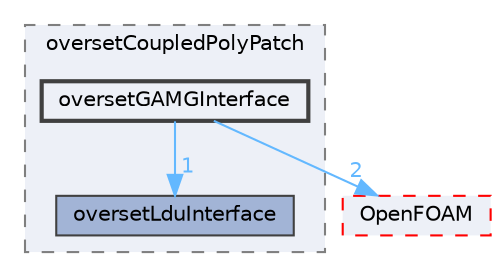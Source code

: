 digraph "src/overset/oversetCoupledPolyPatch/oversetGAMGInterface"
{
 // LATEX_PDF_SIZE
  bgcolor="transparent";
  edge [fontname=Helvetica,fontsize=10,labelfontname=Helvetica,labelfontsize=10];
  node [fontname=Helvetica,fontsize=10,shape=box,height=0.2,width=0.4];
  compound=true
  subgraph clusterdir_61759e93040a29815afe1d0b610388a7 {
    graph [ bgcolor="#edf0f7", pencolor="grey50", label="oversetCoupledPolyPatch", fontname=Helvetica,fontsize=10 style="filled,dashed", URL="dir_61759e93040a29815afe1d0b610388a7.html",tooltip=""]
  dir_abd5d40edd807b3184da8bbca86d1455 [label="oversetLduInterface", fillcolor="#a2b4d6", color="grey25", style="filled", URL="dir_abd5d40edd807b3184da8bbca86d1455.html",tooltip=""];
  dir_b4d26b26c30d263eb3f0ffcdbda2a924 [label="oversetGAMGInterface", fillcolor="#edf0f7", color="grey25", style="filled,bold", URL="dir_b4d26b26c30d263eb3f0ffcdbda2a924.html",tooltip=""];
  }
  dir_c5473ff19b20e6ec4dfe5c310b3778a8 [label="OpenFOAM", fillcolor="#edf0f7", color="red", style="filled,dashed", URL="dir_c5473ff19b20e6ec4dfe5c310b3778a8.html",tooltip=""];
  dir_b4d26b26c30d263eb3f0ffcdbda2a924->dir_abd5d40edd807b3184da8bbca86d1455 [headlabel="1", labeldistance=1.5 headhref="dir_002756_002758.html" href="dir_002756_002758.html" color="steelblue1" fontcolor="steelblue1"];
  dir_b4d26b26c30d263eb3f0ffcdbda2a924->dir_c5473ff19b20e6ec4dfe5c310b3778a8 [headlabel="2", labeldistance=1.5 headhref="dir_002756_002695.html" href="dir_002756_002695.html" color="steelblue1" fontcolor="steelblue1"];
}
